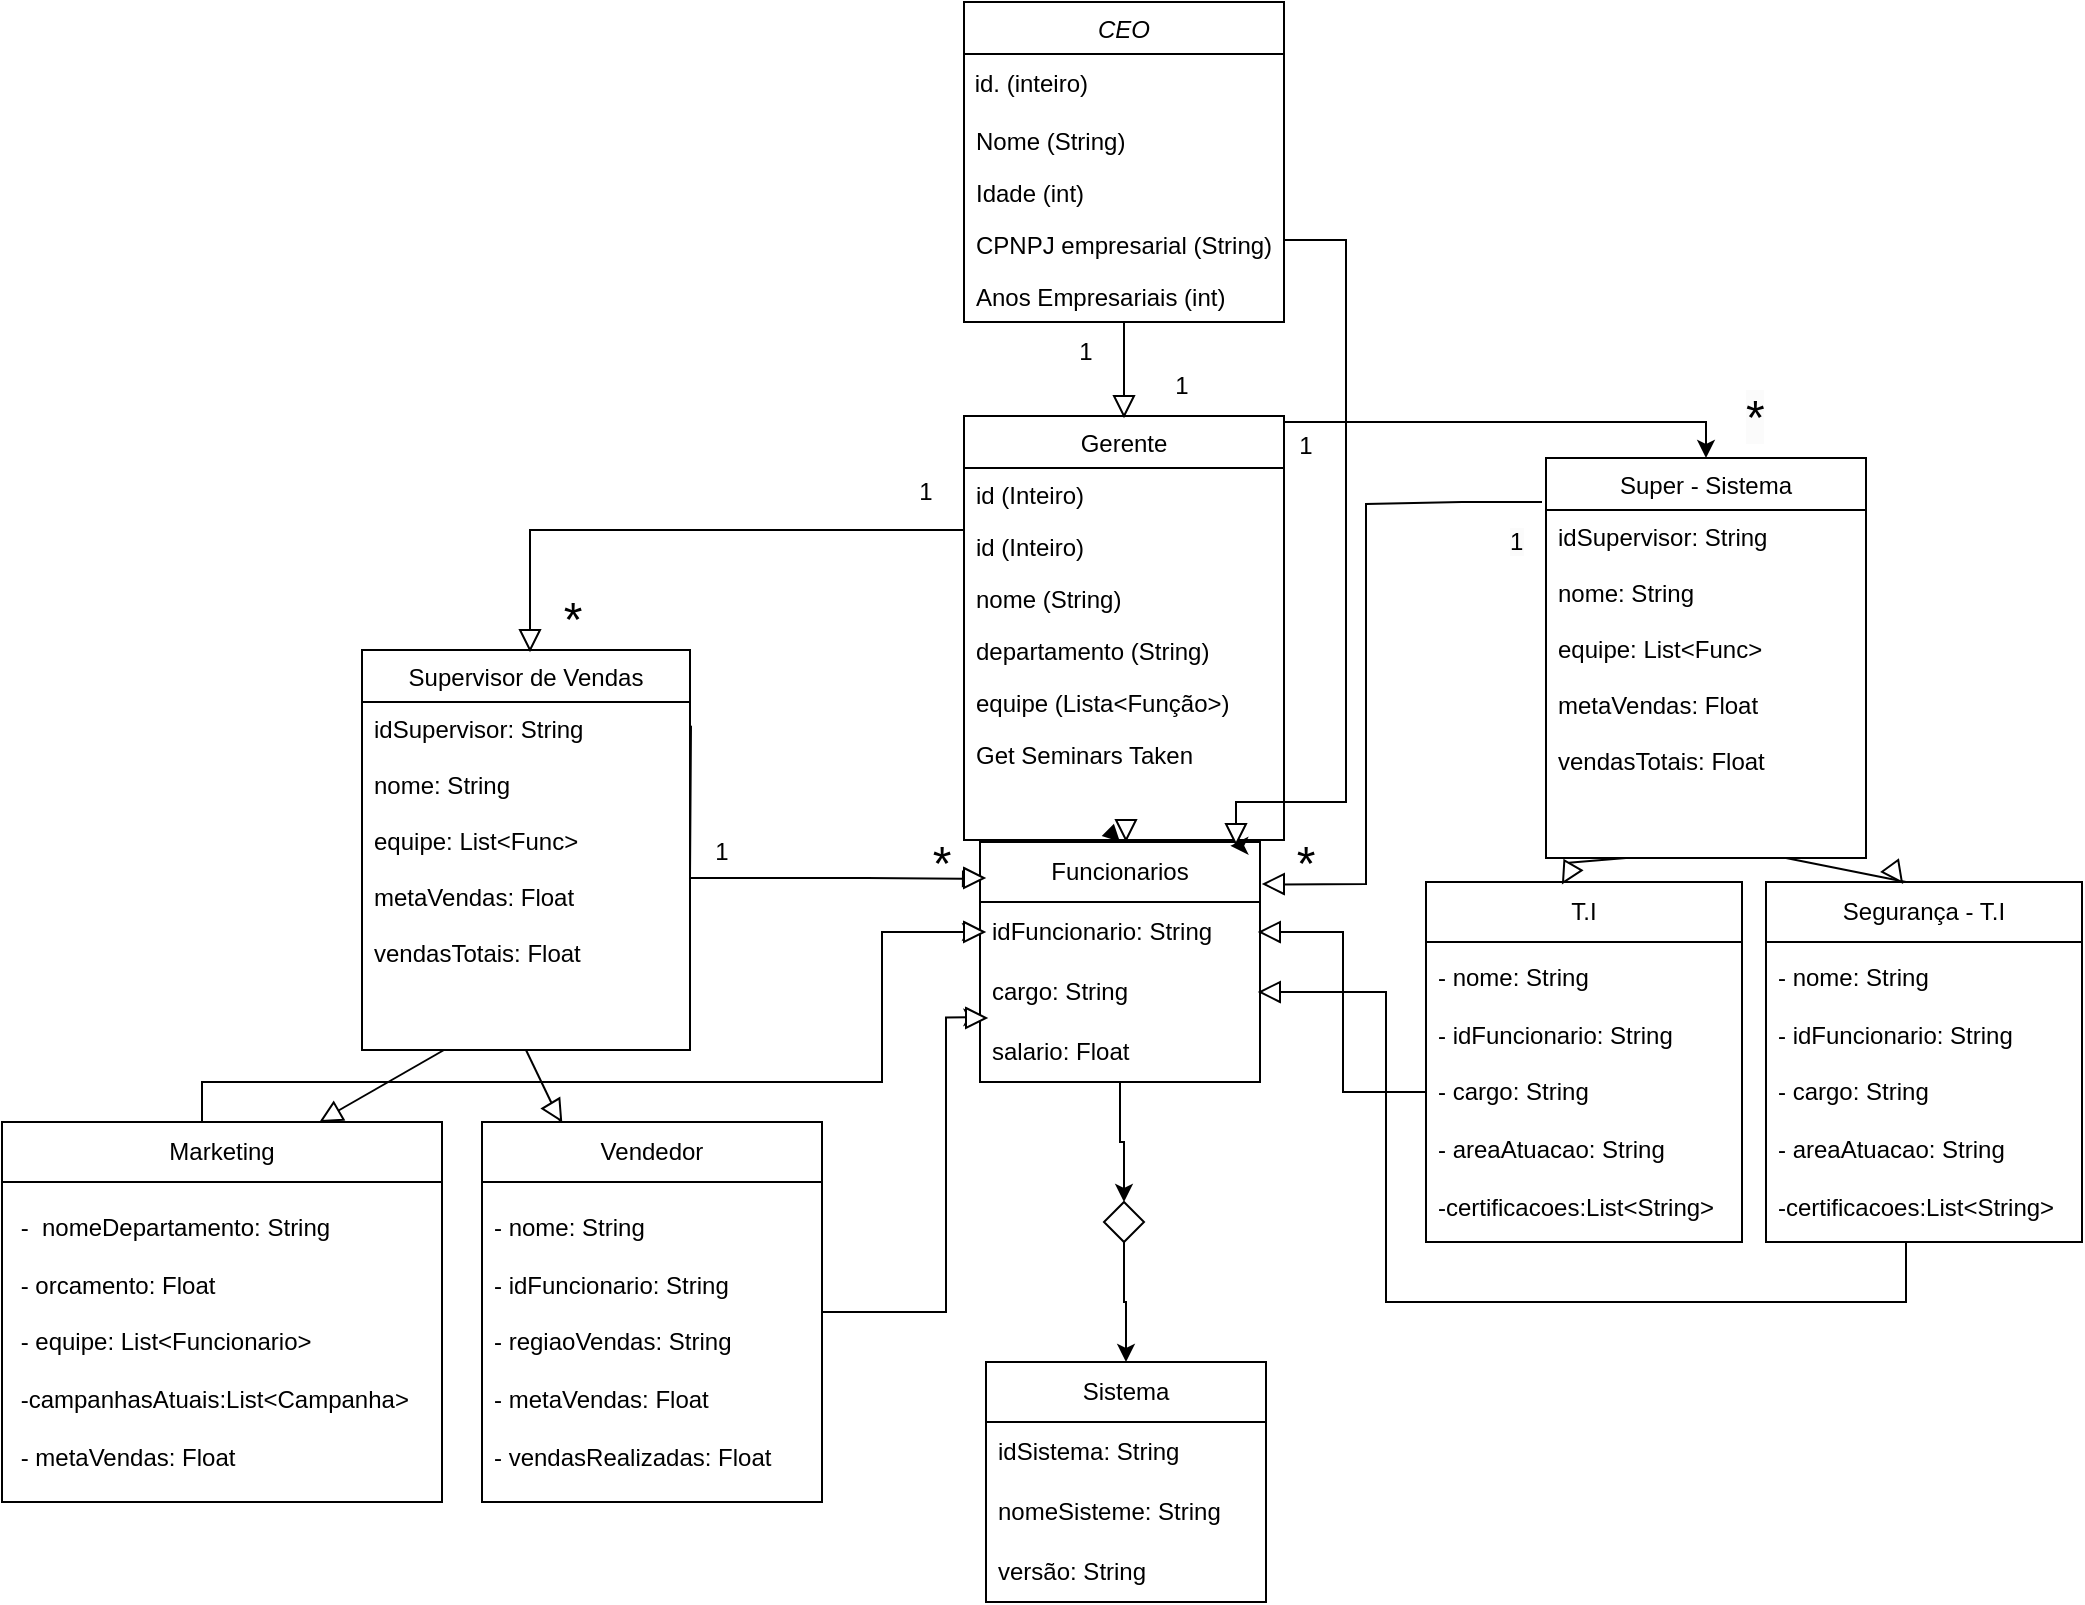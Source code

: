 <mxfile version="24.4.7" type="github">
  <diagram id="C5RBs43oDa-KdzZeNtuy" name="Page-1">
    <mxGraphModel dx="1615" dy="803" grid="1" gridSize="10" guides="1" tooltips="1" connect="1" arrows="1" fold="1" page="1" pageScale="1" pageWidth="827" pageHeight="1169" math="0" shadow="0">
      <root>
        <mxCell id="WIyWlLk6GJQsqaUBKTNV-0" />
        <mxCell id="WIyWlLk6GJQsqaUBKTNV-1" parent="WIyWlLk6GJQsqaUBKTNV-0" />
        <mxCell id="zkfFHV4jXpPFQw0GAbJ--0" value="CEO" style="swimlane;fontStyle=2;align=center;verticalAlign=top;childLayout=stackLayout;horizontal=1;startSize=26;horizontalStack=0;resizeParent=1;resizeLast=0;collapsible=1;marginBottom=0;rounded=0;shadow=0;strokeWidth=1;" parent="WIyWlLk6GJQsqaUBKTNV-1" vertex="1">
          <mxGeometry x="711" y="60" width="160" height="160" as="geometry">
            <mxRectangle x="230" y="140" width="160" height="26" as="alternateBounds" />
          </mxGeometry>
        </mxCell>
        <mxCell id="rh4BaJ5fhz4-DXqiOFQ8-86" value="&lt;font style=&quot;vertical-align: inherit;&quot;&gt;&lt;font style=&quot;vertical-align: inherit;&quot;&gt;&lt;font style=&quot;vertical-align: inherit;&quot;&gt;&lt;font style=&quot;vertical-align: inherit;&quot;&gt;&lt;font style=&quot;vertical-align: inherit;&quot;&gt;&lt;font style=&quot;vertical-align: inherit;&quot;&gt;&amp;nbsp;id. (inteiro)&lt;/font&gt;&lt;/font&gt;&lt;/font&gt;&lt;/font&gt;&lt;/font&gt;&lt;/font&gt;" style="text;html=1;align=left;verticalAlign=middle;whiteSpace=wrap;rounded=0;" vertex="1" parent="zkfFHV4jXpPFQw0GAbJ--0">
          <mxGeometry y="26" width="160" height="30" as="geometry" />
        </mxCell>
        <mxCell id="zkfFHV4jXpPFQw0GAbJ--1" value="Nome (String)" style="text;align=left;verticalAlign=top;spacingLeft=4;spacingRight=4;overflow=hidden;rotatable=0;points=[[0,0.5],[1,0.5]];portConstraint=eastwest;" parent="zkfFHV4jXpPFQw0GAbJ--0" vertex="1">
          <mxGeometry y="56" width="160" height="26" as="geometry" />
        </mxCell>
        <mxCell id="zkfFHV4jXpPFQw0GAbJ--2" value="Idade (int)" style="text;align=left;verticalAlign=top;spacingLeft=4;spacingRight=4;overflow=hidden;rotatable=0;points=[[0,0.5],[1,0.5]];portConstraint=eastwest;rounded=0;shadow=0;html=0;" parent="zkfFHV4jXpPFQw0GAbJ--0" vertex="1">
          <mxGeometry y="82" width="160" height="26" as="geometry" />
        </mxCell>
        <mxCell id="zkfFHV4jXpPFQw0GAbJ--5" value="CPNPJ empresarial (String)" style="text;align=left;verticalAlign=top;spacingLeft=4;spacingRight=4;overflow=hidden;rotatable=0;points=[[0,0.5],[1,0.5]];portConstraint=eastwest;" parent="zkfFHV4jXpPFQw0GAbJ--0" vertex="1">
          <mxGeometry y="108" width="160" height="26" as="geometry" />
        </mxCell>
        <mxCell id="zkfFHV4jXpPFQw0GAbJ--3" value="Anos Empresariais (int)" style="text;align=left;verticalAlign=top;spacingLeft=4;spacingRight=4;overflow=hidden;rotatable=0;points=[[0,0.5],[1,0.5]];portConstraint=eastwest;rounded=0;shadow=0;html=0;" parent="zkfFHV4jXpPFQw0GAbJ--0" vertex="1">
          <mxGeometry y="134" width="160" height="26" as="geometry" />
        </mxCell>
        <mxCell id="rh4BaJ5fhz4-DXqiOFQ8-32" style="edgeStyle=orthogonalEdgeStyle;rounded=0;orthogonalLoop=1;jettySize=auto;html=1;entryX=0.5;entryY=0;entryDx=0;entryDy=0;" edge="1" parent="WIyWlLk6GJQsqaUBKTNV-1" target="rh4BaJ5fhz4-DXqiOFQ8-23">
          <mxGeometry relative="1" as="geometry">
            <mxPoint x="789.0" y="480.0" as="sourcePoint" />
          </mxGeometry>
        </mxCell>
        <mxCell id="zkfFHV4jXpPFQw0GAbJ--6" value="Gerente" style="swimlane;fontStyle=0;align=center;verticalAlign=top;childLayout=stackLayout;horizontal=1;startSize=26;horizontalStack=0;resizeParent=1;resizeLast=0;collapsible=1;marginBottom=0;rounded=0;shadow=0;strokeWidth=1;" parent="WIyWlLk6GJQsqaUBKTNV-1" vertex="1">
          <mxGeometry x="711" y="267" width="160" height="212" as="geometry">
            <mxRectangle x="130" y="380" width="160" height="26" as="alternateBounds" />
          </mxGeometry>
        </mxCell>
        <mxCell id="rh4BaJ5fhz4-DXqiOFQ8-100" value="id (Inteiro)" style="text;align=left;verticalAlign=top;spacingLeft=4;spacingRight=4;overflow=hidden;rotatable=0;points=[[0,0.5],[1,0.5]];portConstraint=eastwest;" vertex="1" parent="zkfFHV4jXpPFQw0GAbJ--6">
          <mxGeometry y="26" width="160" height="26" as="geometry" />
        </mxCell>
        <mxCell id="zkfFHV4jXpPFQw0GAbJ--7" value="id (Inteiro)" style="text;align=left;verticalAlign=top;spacingLeft=4;spacingRight=4;overflow=hidden;rotatable=0;points=[[0,0.5],[1,0.5]];portConstraint=eastwest;" parent="zkfFHV4jXpPFQw0GAbJ--6" vertex="1">
          <mxGeometry y="52" width="160" height="26" as="geometry" />
        </mxCell>
        <mxCell id="zkfFHV4jXpPFQw0GAbJ--11" value="nome (String)" style="text;align=left;verticalAlign=top;spacingLeft=4;spacingRight=4;overflow=hidden;rotatable=0;points=[[0,0.5],[1,0.5]];portConstraint=eastwest;" parent="zkfFHV4jXpPFQw0GAbJ--6" vertex="1">
          <mxGeometry y="78" width="160" height="26" as="geometry" />
        </mxCell>
        <mxCell id="rh4BaJ5fhz4-DXqiOFQ8-87" value="departamento (String)" style="text;align=left;verticalAlign=top;spacingLeft=4;spacingRight=4;overflow=hidden;rotatable=0;points=[[0,0.5],[1,0.5]];portConstraint=eastwest;" vertex="1" parent="zkfFHV4jXpPFQw0GAbJ--6">
          <mxGeometry y="104" width="160" height="26" as="geometry" />
        </mxCell>
        <mxCell id="rh4BaJ5fhz4-DXqiOFQ8-88" value="equipe (Lista&lt;Função&gt;)" style="text;align=left;verticalAlign=top;spacingLeft=4;spacingRight=4;overflow=hidden;rotatable=0;points=[[0,0.5],[1,0.5]];portConstraint=eastwest;" vertex="1" parent="zkfFHV4jXpPFQw0GAbJ--6">
          <mxGeometry y="130" width="160" height="26" as="geometry" />
        </mxCell>
        <mxCell id="rh4BaJ5fhz4-DXqiOFQ8-89" value="Get Seminars Taken" style="text;align=left;verticalAlign=top;spacingLeft=4;spacingRight=4;overflow=hidden;rotatable=0;points=[[0,0.5],[1,0.5]];portConstraint=eastwest;" vertex="1" parent="zkfFHV4jXpPFQw0GAbJ--6">
          <mxGeometry y="156" width="160" height="26" as="geometry" />
        </mxCell>
        <mxCell id="zkfFHV4jXpPFQw0GAbJ--13" value="Supervisor de Vendas" style="swimlane;fontStyle=0;align=center;verticalAlign=top;childLayout=stackLayout;horizontal=1;startSize=26;horizontalStack=0;resizeParent=1;resizeLast=0;collapsible=1;marginBottom=0;rounded=0;shadow=0;strokeWidth=1;" parent="WIyWlLk6GJQsqaUBKTNV-1" vertex="1">
          <mxGeometry x="410" y="384" width="164" height="200" as="geometry">
            <mxRectangle x="340" y="380" width="170" height="26" as="alternateBounds" />
          </mxGeometry>
        </mxCell>
        <mxCell id="zkfFHV4jXpPFQw0GAbJ--14" value="idSupervisor: String&#xa;&#xa;nome: String&#xa;&#xa;equipe: List&lt;Func&gt;&#xa;&#xa;metaVendas: Float&#xa;&#xa;vendasTotais: Float" style="text;align=left;verticalAlign=top;spacingLeft=4;spacingRight=4;overflow=hidden;rotatable=0;points=[[0,0.5],[1,0.5]];portConstraint=eastwest;" parent="zkfFHV4jXpPFQw0GAbJ--13" vertex="1">
          <mxGeometry y="26" width="164" height="164" as="geometry" />
        </mxCell>
        <mxCell id="rh4BaJ5fhz4-DXqiOFQ8-104" value="" style="endArrow=none;html=1;rounded=0;entryX=0.25;entryY=1;entryDx=0;entryDy=0;" edge="1" parent="zkfFHV4jXpPFQw0GAbJ--13" target="zkfFHV4jXpPFQw0GAbJ--13">
          <mxGeometry width="50" height="50" relative="1" as="geometry">
            <mxPoint x="-20" y="235" as="sourcePoint" />
            <mxPoint x="30" y="196" as="targetPoint" />
          </mxGeometry>
        </mxCell>
        <mxCell id="zkfFHV4jXpPFQw0GAbJ--17" value="Super - Sistema" style="swimlane;fontStyle=0;align=center;verticalAlign=top;childLayout=stackLayout;horizontal=1;startSize=26;horizontalStack=0;resizeParent=1;resizeLast=0;collapsible=1;marginBottom=0;rounded=0;shadow=0;strokeWidth=1;" parent="WIyWlLk6GJQsqaUBKTNV-1" vertex="1">
          <mxGeometry x="1002" y="288" width="160" height="200" as="geometry">
            <mxRectangle x="550" y="140" width="160" height="26" as="alternateBounds" />
          </mxGeometry>
        </mxCell>
        <mxCell id="zkfFHV4jXpPFQw0GAbJ--19" value="idSupervisor: String&#xa;&#xa;nome: String&#xa;&#xa;equipe: List&lt;Func&gt;&#xa;&#xa;metaVendas: Float&#xa;&#xa;vendasTotais: Float" style="text;align=left;verticalAlign=top;spacingLeft=4;spacingRight=4;overflow=hidden;rotatable=0;points=[[0,0.5],[1,0.5]];portConstraint=eastwest;rounded=0;shadow=0;html=0;" parent="zkfFHV4jXpPFQw0GAbJ--17" vertex="1">
          <mxGeometry y="26" width="160" height="134" as="geometry" />
        </mxCell>
        <mxCell id="rh4BaJ5fhz4-DXqiOFQ8-2" value="&lt;font style=&quot;vertical-align: inherit;&quot;&gt;&lt;font style=&quot;vertical-align: inherit;&quot;&gt;Sistema&lt;/font&gt;&lt;/font&gt;" style="swimlane;fontStyle=0;childLayout=stackLayout;horizontal=1;startSize=30;horizontalStack=0;resizeParent=1;resizeParentMax=0;resizeLast=0;collapsible=1;marginBottom=0;whiteSpace=wrap;html=1;" vertex="1" parent="WIyWlLk6GJQsqaUBKTNV-1">
          <mxGeometry x="722" y="740" width="140" height="120" as="geometry" />
        </mxCell>
        <mxCell id="rh4BaJ5fhz4-DXqiOFQ8-3" value="idSistema: String" style="text;strokeColor=none;fillColor=none;align=left;verticalAlign=middle;spacingLeft=4;spacingRight=4;overflow=hidden;points=[[0,0.5],[1,0.5]];portConstraint=eastwest;rotatable=0;whiteSpace=wrap;html=1;" vertex="1" parent="rh4BaJ5fhz4-DXqiOFQ8-2">
          <mxGeometry y="30" width="140" height="30" as="geometry" />
        </mxCell>
        <mxCell id="rh4BaJ5fhz4-DXqiOFQ8-4" value="nomeSisteme: String" style="text;strokeColor=none;fillColor=none;align=left;verticalAlign=middle;spacingLeft=4;spacingRight=4;overflow=hidden;points=[[0,0.5],[1,0.5]];portConstraint=eastwest;rotatable=0;whiteSpace=wrap;html=1;" vertex="1" parent="rh4BaJ5fhz4-DXqiOFQ8-2">
          <mxGeometry y="60" width="140" height="30" as="geometry" />
        </mxCell>
        <mxCell id="rh4BaJ5fhz4-DXqiOFQ8-5" value="versão: String" style="text;strokeColor=none;fillColor=none;align=left;verticalAlign=middle;spacingLeft=4;spacingRight=4;overflow=hidden;points=[[0,0.5],[1,0.5]];portConstraint=eastwest;rotatable=0;whiteSpace=wrap;html=1;" vertex="1" parent="rh4BaJ5fhz4-DXqiOFQ8-2">
          <mxGeometry y="90" width="140" height="30" as="geometry" />
        </mxCell>
        <mxCell id="rh4BaJ5fhz4-DXqiOFQ8-68" style="edgeStyle=orthogonalEdgeStyle;rounded=0;orthogonalLoop=1;jettySize=auto;html=1;entryX=1;entryY=0.5;entryDx=0;entryDy=0;" edge="1" parent="WIyWlLk6GJQsqaUBKTNV-1" source="rh4BaJ5fhz4-DXqiOFQ8-7" target="rh4BaJ5fhz4-DXqiOFQ8-25">
          <mxGeometry relative="1" as="geometry">
            <Array as="points">
              <mxPoint x="1182" y="710" />
              <mxPoint x="922" y="710" />
              <mxPoint x="922" y="555" />
            </Array>
          </mxGeometry>
        </mxCell>
        <mxCell id="rh4BaJ5fhz4-DXqiOFQ8-7" value="&lt;font style=&quot;vertical-align: inherit;&quot;&gt;&lt;font style=&quot;vertical-align: inherit;&quot;&gt;Segurança - T.I&lt;/font&gt;&lt;/font&gt;" style="swimlane;fontStyle=0;childLayout=stackLayout;horizontal=1;startSize=30;horizontalStack=0;resizeParent=1;resizeParentMax=0;resizeLast=0;collapsible=1;marginBottom=0;whiteSpace=wrap;html=1;" vertex="1" parent="WIyWlLk6GJQsqaUBKTNV-1">
          <mxGeometry x="1112" y="500" width="158" height="180" as="geometry" />
        </mxCell>
        <mxCell id="rh4BaJ5fhz4-DXqiOFQ8-8" value="- nome: String&amp;nbsp;&lt;div&gt;&lt;br&gt;- idFuncionario: String&amp;nbsp;&lt;/div&gt;&lt;div&gt;&lt;br&gt;&lt;div&gt;- cargo: String&amp;nbsp;&lt;/div&gt;&lt;div&gt;&lt;br&gt;- areaAtuacao: String&lt;/div&gt;&lt;div&gt;&amp;nbsp;&lt;br&gt;-certificacoes:List&amp;lt;String&amp;gt;&lt;/div&gt;&lt;/div&gt;" style="text;strokeColor=none;fillColor=none;align=left;verticalAlign=middle;spacingLeft=4;spacingRight=4;overflow=hidden;points=[[0,0.5],[1,0.5]];portConstraint=eastwest;rotatable=0;whiteSpace=wrap;html=1;" vertex="1" parent="rh4BaJ5fhz4-DXqiOFQ8-7">
          <mxGeometry y="30" width="158" height="150" as="geometry" />
        </mxCell>
        <mxCell id="rh4BaJ5fhz4-DXqiOFQ8-11" value="&lt;font style=&quot;vertical-align: inherit;&quot;&gt;&lt;font style=&quot;vertical-align: inherit;&quot;&gt;T.I&lt;/font&gt;&lt;/font&gt;" style="swimlane;fontStyle=0;childLayout=stackLayout;horizontal=1;startSize=30;horizontalStack=0;resizeParent=1;resizeParentMax=0;resizeLast=0;collapsible=1;marginBottom=0;whiteSpace=wrap;html=1;" vertex="1" parent="WIyWlLk6GJQsqaUBKTNV-1">
          <mxGeometry x="942" y="500" width="158" height="180" as="geometry" />
        </mxCell>
        <mxCell id="rh4BaJ5fhz4-DXqiOFQ8-12" value="- nome: String&lt;div&gt;&amp;nbsp;&lt;br&gt;- idFuncionario: String&amp;nbsp;&lt;/div&gt;&lt;div&gt;&lt;br&gt;&lt;div&gt;- cargo: String&amp;nbsp;&lt;/div&gt;&lt;div&gt;&lt;br&gt;- areaAtuacao: String&lt;/div&gt;&lt;div&gt;&amp;nbsp;&lt;br&gt;-certificacoes:List&amp;lt;String&amp;gt;&lt;/div&gt;&lt;/div&gt;" style="text;strokeColor=none;fillColor=none;align=left;verticalAlign=middle;spacingLeft=4;spacingRight=4;overflow=hidden;points=[[0,0.5],[1,0.5]];portConstraint=eastwest;rotatable=0;whiteSpace=wrap;html=1;" vertex="1" parent="rh4BaJ5fhz4-DXqiOFQ8-11">
          <mxGeometry y="30" width="158" height="150" as="geometry" />
        </mxCell>
        <mxCell id="rh4BaJ5fhz4-DXqiOFQ8-15" value="&lt;font style=&quot;vertical-align: inherit;&quot;&gt;&lt;font style=&quot;vertical-align: inherit;&quot;&gt;Vendedor&lt;/font&gt;&lt;/font&gt;" style="swimlane;fontStyle=0;childLayout=stackLayout;horizontal=1;startSize=30;horizontalStack=0;resizeParent=1;resizeParentMax=0;resizeLast=0;collapsible=1;marginBottom=0;whiteSpace=wrap;html=1;" vertex="1" parent="WIyWlLk6GJQsqaUBKTNV-1">
          <mxGeometry x="470" y="620" width="170" height="190" as="geometry" />
        </mxCell>
        <mxCell id="rh4BaJ5fhz4-DXqiOFQ8-93" value="- nome: String&amp;nbsp;&lt;div&gt;&lt;br&gt;- idFuncionario: String&amp;nbsp;&lt;/div&gt;&lt;div&gt;&lt;br&gt;- regiaoVendas: String&lt;/div&gt;&lt;div&gt;&amp;nbsp;&lt;br&gt;- metaVendas: Float&amp;nbsp;&lt;/div&gt;&lt;div&gt;&lt;br&gt;- vendasRealizadas: Float &lt;/div&gt;" style="text;strokeColor=none;fillColor=none;align=left;verticalAlign=middle;spacingLeft=4;spacingRight=4;overflow=hidden;points=[[0,0.5],[1,0.5]];portConstraint=eastwest;rotatable=0;whiteSpace=wrap;html=1;" vertex="1" parent="rh4BaJ5fhz4-DXqiOFQ8-15">
          <mxGeometry y="30" width="170" height="160" as="geometry" />
        </mxCell>
        <mxCell id="rh4BaJ5fhz4-DXqiOFQ8-69" style="edgeStyle=orthogonalEdgeStyle;rounded=0;orthogonalLoop=1;jettySize=auto;html=1;entryX=0;entryY=0.5;entryDx=0;entryDy=0;" edge="1" parent="WIyWlLk6GJQsqaUBKTNV-1" source="rh4BaJ5fhz4-DXqiOFQ8-19" target="rh4BaJ5fhz4-DXqiOFQ8-24">
          <mxGeometry relative="1" as="geometry">
            <Array as="points">
              <mxPoint x="330" y="600" />
              <mxPoint x="670" y="600" />
              <mxPoint x="670" y="525" />
            </Array>
          </mxGeometry>
        </mxCell>
        <mxCell id="rh4BaJ5fhz4-DXqiOFQ8-19" value="&lt;font style=&quot;vertical-align: inherit;&quot;&gt;&lt;font style=&quot;vertical-align: inherit;&quot;&gt;Marketing&lt;/font&gt;&lt;/font&gt;" style="swimlane;fontStyle=0;childLayout=stackLayout;horizontal=1;startSize=30;horizontalStack=0;resizeParent=1;resizeParentMax=0;resizeLast=0;collapsible=1;marginBottom=0;whiteSpace=wrap;html=1;" vertex="1" parent="WIyWlLk6GJQsqaUBKTNV-1">
          <mxGeometry x="230" y="620" width="220" height="190" as="geometry" />
        </mxCell>
        <mxCell id="rh4BaJ5fhz4-DXqiOFQ8-20" value="&amp;nbsp;-&amp;nbsp; nomeDepartamento: String&amp;nbsp;&lt;div&gt;&lt;br&gt;&amp;nbsp;- orcamento: Float&amp;nbsp;&lt;/div&gt;&lt;div&gt;&lt;br&gt;&amp;nbsp;- equipe: List&amp;lt;Funcionario&amp;gt;&lt;/div&gt;&lt;div&gt;&amp;nbsp;&lt;br&gt;&amp;nbsp;-campanhasAtuais:List&amp;lt;Campanha&amp;gt;&lt;/div&gt;&lt;div&gt;&amp;nbsp;&lt;br&gt;&amp;nbsp;- metaVendas: Float   &lt;/div&gt;" style="text;strokeColor=none;fillColor=none;align=left;verticalAlign=middle;spacingLeft=4;spacingRight=4;overflow=hidden;points=[[0,0.5],[1,0.5]];portConstraint=eastwest;rotatable=0;whiteSpace=wrap;html=1;" vertex="1" parent="rh4BaJ5fhz4-DXqiOFQ8-19">
          <mxGeometry y="30" width="220" height="160" as="geometry" />
        </mxCell>
        <mxCell id="rh4BaJ5fhz4-DXqiOFQ8-47" style="edgeStyle=orthogonalEdgeStyle;rounded=0;orthogonalLoop=1;jettySize=auto;html=1;entryX=0.5;entryY=0;entryDx=0;entryDy=0;" edge="1" parent="WIyWlLk6GJQsqaUBKTNV-1" source="rh4BaJ5fhz4-DXqiOFQ8-54" target="rh4BaJ5fhz4-DXqiOFQ8-2">
          <mxGeometry relative="1" as="geometry" />
        </mxCell>
        <mxCell id="rh4BaJ5fhz4-DXqiOFQ8-23" value="&lt;font style=&quot;vertical-align: inherit;&quot;&gt;&lt;font style=&quot;vertical-align: inherit;&quot;&gt;&lt;font style=&quot;vertical-align: inherit;&quot;&gt;&lt;font style=&quot;vertical-align: inherit;&quot;&gt;&lt;font style=&quot;vertical-align: inherit;&quot;&gt;&lt;font style=&quot;vertical-align: inherit;&quot;&gt;Funcionarios&lt;/font&gt;&lt;/font&gt;&lt;/font&gt;&lt;/font&gt;&lt;/font&gt;&lt;/font&gt;" style="swimlane;fontStyle=0;childLayout=stackLayout;horizontal=1;startSize=30;horizontalStack=0;resizeParent=1;resizeParentMax=0;resizeLast=0;collapsible=1;marginBottom=0;whiteSpace=wrap;html=1;" vertex="1" parent="WIyWlLk6GJQsqaUBKTNV-1">
          <mxGeometry x="719" y="480" width="140" height="120" as="geometry" />
        </mxCell>
        <mxCell id="rh4BaJ5fhz4-DXqiOFQ8-24" value="idFuncionario: String&amp;nbsp;" style="text;strokeColor=none;fillColor=none;align=left;verticalAlign=middle;spacingLeft=4;spacingRight=4;overflow=hidden;points=[[0,0.5],[1,0.5]];portConstraint=eastwest;rotatable=0;whiteSpace=wrap;html=1;" vertex="1" parent="rh4BaJ5fhz4-DXqiOFQ8-23">
          <mxGeometry y="30" width="140" height="30" as="geometry" />
        </mxCell>
        <mxCell id="rh4BaJ5fhz4-DXqiOFQ8-25" value="cargo: String" style="text;strokeColor=none;fillColor=none;align=left;verticalAlign=middle;spacingLeft=4;spacingRight=4;overflow=hidden;points=[[0,0.5],[1,0.5]];portConstraint=eastwest;rotatable=0;whiteSpace=wrap;html=1;" vertex="1" parent="rh4BaJ5fhz4-DXqiOFQ8-23">
          <mxGeometry y="60" width="140" height="30" as="geometry" />
        </mxCell>
        <mxCell id="rh4BaJ5fhz4-DXqiOFQ8-26" value="salario: Float" style="text;strokeColor=none;fillColor=none;align=left;verticalAlign=middle;spacingLeft=4;spacingRight=4;overflow=hidden;points=[[0,0.5],[1,0.5]];portConstraint=eastwest;rotatable=0;whiteSpace=wrap;html=1;" vertex="1" parent="rh4BaJ5fhz4-DXqiOFQ8-23">
          <mxGeometry y="90" width="140" height="30" as="geometry" />
        </mxCell>
        <mxCell id="rh4BaJ5fhz4-DXqiOFQ8-43" value="" style="endArrow=none;html=1;rounded=0;entryX=0.75;entryY=1;entryDx=0;entryDy=0;" edge="1" parent="WIyWlLk6GJQsqaUBKTNV-1" target="zkfFHV4jXpPFQw0GAbJ--17">
          <mxGeometry width="50" height="50" relative="1" as="geometry">
            <mxPoint x="1182" y="500" as="sourcePoint" />
            <mxPoint x="1232" y="450" as="targetPoint" />
          </mxGeometry>
        </mxCell>
        <mxCell id="rh4BaJ5fhz4-DXqiOFQ8-46" value="" style="endArrow=none;html=1;rounded=0;exitX=0.5;exitY=0;exitDx=0;exitDy=0;" edge="1" parent="WIyWlLk6GJQsqaUBKTNV-1" source="zkfFHV4jXpPFQw0GAbJ--6" target="zkfFHV4jXpPFQw0GAbJ--3">
          <mxGeometry width="50" height="50" relative="1" as="geometry">
            <mxPoint x="742" y="298" as="sourcePoint" />
            <mxPoint x="792" y="248" as="targetPoint" />
          </mxGeometry>
        </mxCell>
        <mxCell id="rh4BaJ5fhz4-DXqiOFQ8-56" value="" style="html=1;verticalAlign=bottom;endArrow=block;curved=0;rounded=0;entryX=-0.003;entryY=0.154;entryDx=0;entryDy=0;entryPerimeter=0;exitX=1.003;exitY=0.072;exitDx=0;exitDy=0;exitPerimeter=0;" edge="1" parent="WIyWlLk6GJQsqaUBKTNV-1" source="zkfFHV4jXpPFQw0GAbJ--14" target="rh4BaJ5fhz4-DXqiOFQ8-23">
          <mxGeometry width="80" relative="1" as="geometry">
            <mxPoint x="620" y="440" as="sourcePoint" />
            <mxPoint x="652" y="404.55" as="targetPoint" />
            <Array as="points">
              <mxPoint x="574" y="498" />
              <mxPoint x="662" y="498" />
            </Array>
          </mxGeometry>
        </mxCell>
        <mxCell id="rh4BaJ5fhz4-DXqiOFQ8-57" value="" style="html=1;verticalAlign=bottom;endArrow=block;curved=0;rounded=0;entryX=1.016;entryY=0.178;entryDx=0;entryDy=0;entryPerimeter=0;" edge="1" parent="WIyWlLk6GJQsqaUBKTNV-1" target="rh4BaJ5fhz4-DXqiOFQ8-23">
          <mxGeometry width="80" relative="1" as="geometry">
            <mxPoint x="1000" y="310" as="sourcePoint" />
            <mxPoint x="982" y="434" as="targetPoint" />
            <Array as="points">
              <mxPoint x="960" y="310" />
              <mxPoint x="912" y="311" />
              <mxPoint x="912" y="501" />
            </Array>
          </mxGeometry>
        </mxCell>
        <mxCell id="rh4BaJ5fhz4-DXqiOFQ8-58" value="" style="html=1;verticalAlign=bottom;endArrow=block;curved=0;rounded=0;exitX=0.5;exitY=1;exitDx=0;exitDy=0;entryX=0.5;entryY=0;entryDx=0;entryDy=0;" edge="1" parent="WIyWlLk6GJQsqaUBKTNV-1" target="rh4BaJ5fhz4-DXqiOFQ8-23">
          <mxGeometry width="80" relative="1" as="geometry">
            <mxPoint x="788" y="479" as="sourcePoint" />
            <mxPoint x="839" y="490" as="targetPoint" />
          </mxGeometry>
        </mxCell>
        <mxCell id="rh4BaJ5fhz4-DXqiOFQ8-59" value="" style="triangle;whiteSpace=wrap;html=1;rotation=90;" vertex="1" parent="WIyWlLk6GJQsqaUBKTNV-1">
          <mxGeometry x="787" y="469" width="10" height="10" as="geometry" />
        </mxCell>
        <mxCell id="rh4BaJ5fhz4-DXqiOFQ8-61" value="" style="triangle;whiteSpace=wrap;html=1;rotation=-180;" vertex="1" parent="WIyWlLk6GJQsqaUBKTNV-1">
          <mxGeometry x="861" y="496" width="10" height="10" as="geometry" />
        </mxCell>
        <mxCell id="rh4BaJ5fhz4-DXqiOFQ8-62" value="" style="triangle;whiteSpace=wrap;html=1;rotation=0;" vertex="1" parent="WIyWlLk6GJQsqaUBKTNV-1">
          <mxGeometry x="711" y="493" width="10" height="10" as="geometry" />
        </mxCell>
        <mxCell id="rh4BaJ5fhz4-DXqiOFQ8-66" style="edgeStyle=orthogonalEdgeStyle;rounded=0;orthogonalLoop=1;jettySize=auto;html=1;entryX=0.894;entryY=0.016;entryDx=0;entryDy=0;entryPerimeter=0;" edge="1" parent="WIyWlLk6GJQsqaUBKTNV-1" source="zkfFHV4jXpPFQw0GAbJ--0" target="rh4BaJ5fhz4-DXqiOFQ8-23">
          <mxGeometry relative="1" as="geometry">
            <Array as="points">
              <mxPoint x="902" y="179" />
              <mxPoint x="902" y="460" />
              <mxPoint x="847" y="460" />
            </Array>
          </mxGeometry>
        </mxCell>
        <mxCell id="rh4BaJ5fhz4-DXqiOFQ8-67" style="edgeStyle=orthogonalEdgeStyle;rounded=0;orthogonalLoop=1;jettySize=auto;html=1;entryX=1;entryY=0.5;entryDx=0;entryDy=0;" edge="1" parent="WIyWlLk6GJQsqaUBKTNV-1" source="rh4BaJ5fhz4-DXqiOFQ8-12" target="rh4BaJ5fhz4-DXqiOFQ8-24">
          <mxGeometry relative="1" as="geometry" />
        </mxCell>
        <mxCell id="rh4BaJ5fhz4-DXqiOFQ8-70" style="edgeStyle=orthogonalEdgeStyle;rounded=0;orthogonalLoop=1;jettySize=auto;html=1;entryX=0.005;entryY=-0.078;entryDx=0;entryDy=0;entryPerimeter=0;" edge="1" parent="WIyWlLk6GJQsqaUBKTNV-1" source="rh4BaJ5fhz4-DXqiOFQ8-15" target="rh4BaJ5fhz4-DXqiOFQ8-26">
          <mxGeometry relative="1" as="geometry">
            <Array as="points">
              <mxPoint x="702" y="568" />
            </Array>
          </mxGeometry>
        </mxCell>
        <mxCell id="rh4BaJ5fhz4-DXqiOFQ8-71" value="" style="triangle;whiteSpace=wrap;html=1;rotation=120;" vertex="1" parent="WIyWlLk6GJQsqaUBKTNV-1">
          <mxGeometry x="1008" y="491" width="10" height="10" as="geometry" />
        </mxCell>
        <mxCell id="rh4BaJ5fhz4-DXqiOFQ8-73" value="" style="triangle;whiteSpace=wrap;html=1;rotation=54;" vertex="1" parent="WIyWlLk6GJQsqaUBKTNV-1">
          <mxGeometry x="1172" y="491" width="10" height="10" as="geometry" />
        </mxCell>
        <mxCell id="rh4BaJ5fhz4-DXqiOFQ8-74" value="" style="triangle;whiteSpace=wrap;html=1;rotation=90;" vertex="1" parent="WIyWlLk6GJQsqaUBKTNV-1">
          <mxGeometry x="786" y="257" width="10" height="10" as="geometry" />
        </mxCell>
        <mxCell id="rh4BaJ5fhz4-DXqiOFQ8-80" value="" style="triangle;whiteSpace=wrap;html=1;rotation=-180;" vertex="1" parent="WIyWlLk6GJQsqaUBKTNV-1">
          <mxGeometry x="859" y="520" width="10" height="10" as="geometry" />
        </mxCell>
        <mxCell id="rh4BaJ5fhz4-DXqiOFQ8-81" value="" style="triangle;whiteSpace=wrap;html=1;rotation=-180;" vertex="1" parent="WIyWlLk6GJQsqaUBKTNV-1">
          <mxGeometry x="859" y="550" width="10" height="10" as="geometry" />
        </mxCell>
        <mxCell id="rh4BaJ5fhz4-DXqiOFQ8-82" value="" style="triangle;whiteSpace=wrap;html=1;rotation=90;" vertex="1" parent="WIyWlLk6GJQsqaUBKTNV-1">
          <mxGeometry x="842" y="471" width="10" height="10" as="geometry" />
        </mxCell>
        <mxCell id="rh4BaJ5fhz4-DXqiOFQ8-83" value="" style="triangle;whiteSpace=wrap;html=1;rotation=0;" vertex="1" parent="WIyWlLk6GJQsqaUBKTNV-1">
          <mxGeometry x="711" y="520" width="10" height="10" as="geometry" />
        </mxCell>
        <mxCell id="rh4BaJ5fhz4-DXqiOFQ8-84" value="" style="triangle;whiteSpace=wrap;html=1;rotation=0;" vertex="1" parent="WIyWlLk6GJQsqaUBKTNV-1">
          <mxGeometry x="712" y="563" width="10" height="10" as="geometry" />
        </mxCell>
        <mxCell id="rh4BaJ5fhz4-DXqiOFQ8-102" style="edgeStyle=orthogonalEdgeStyle;rounded=0;orthogonalLoop=1;jettySize=auto;html=1;exitX=0;exitY=0.5;exitDx=0;exitDy=0;" edge="1" parent="WIyWlLk6GJQsqaUBKTNV-1" source="rh4BaJ5fhz4-DXqiOFQ8-100" target="zkfFHV4jXpPFQw0GAbJ--13">
          <mxGeometry relative="1" as="geometry">
            <mxPoint x="500" y="380" as="targetPoint" />
            <Array as="points">
              <mxPoint x="494" y="324" />
            </Array>
          </mxGeometry>
        </mxCell>
        <mxCell id="rh4BaJ5fhz4-DXqiOFQ8-42" value="" style="endArrow=none;html=1;rounded=0;entryX=0.25;entryY=1;entryDx=0;entryDy=0;exitX=0;exitY=0.75;exitDx=0;exitDy=0;" edge="1" parent="WIyWlLk6GJQsqaUBKTNV-1" source="rh4BaJ5fhz4-DXqiOFQ8-71" target="zkfFHV4jXpPFQw0GAbJ--17">
          <mxGeometry width="50" height="50" relative="1" as="geometry">
            <mxPoint x="1012" y="468" as="sourcePoint" />
            <mxPoint x="1062" y="418" as="targetPoint" />
          </mxGeometry>
        </mxCell>
        <mxCell id="rh4BaJ5fhz4-DXqiOFQ8-103" value="" style="triangle;whiteSpace=wrap;html=1;rotation=90;" vertex="1" parent="WIyWlLk6GJQsqaUBKTNV-1">
          <mxGeometry x="489" y="374" width="10" height="10" as="geometry" />
        </mxCell>
        <mxCell id="rh4BaJ5fhz4-DXqiOFQ8-105" value="" style="endArrow=none;html=1;rounded=0;entryX=0.5;entryY=1;entryDx=0;entryDy=0;" edge="1" parent="WIyWlLk6GJQsqaUBKTNV-1" source="rh4BaJ5fhz4-DXqiOFQ8-15" target="zkfFHV4jXpPFQw0GAbJ--13">
          <mxGeometry width="50" height="50" relative="1" as="geometry">
            <mxPoint x="480" y="650" as="sourcePoint" />
            <mxPoint x="530" y="600" as="targetPoint" />
          </mxGeometry>
        </mxCell>
        <mxCell id="rh4BaJ5fhz4-DXqiOFQ8-106" value="" style="triangle;whiteSpace=wrap;html=1;rotation=-210;" vertex="1" parent="WIyWlLk6GJQsqaUBKTNV-1">
          <mxGeometry x="389" y="612" width="10" height="10" as="geometry" />
        </mxCell>
        <mxCell id="rh4BaJ5fhz4-DXqiOFQ8-107" value="" style="triangle;whiteSpace=wrap;html=1;rotation=59;" vertex="1" parent="WIyWlLk6GJQsqaUBKTNV-1">
          <mxGeometry x="502" y="610" width="10" height="10" as="geometry" />
        </mxCell>
        <mxCell id="rh4BaJ5fhz4-DXqiOFQ8-110" value="1" style="text;html=1;align=center;verticalAlign=middle;whiteSpace=wrap;rounded=0;" vertex="1" parent="WIyWlLk6GJQsqaUBKTNV-1">
          <mxGeometry x="662" y="290" width="60" height="30" as="geometry" />
        </mxCell>
        <mxCell id="rh4BaJ5fhz4-DXqiOFQ8-112" value="&lt;font style=&quot;font-size: 24px;&quot;&gt;*&lt;/font&gt;" style="text;html=1;align=center;verticalAlign=middle;whiteSpace=wrap;rounded=0;strokeWidth=3;" vertex="1" parent="WIyWlLk6GJQsqaUBKTNV-1">
          <mxGeometry x="460" y="356" width="111" height="26" as="geometry" />
        </mxCell>
        <mxCell id="rh4BaJ5fhz4-DXqiOFQ8-114" value="1" style="text;html=1;align=center;verticalAlign=middle;whiteSpace=wrap;rounded=0;" vertex="1" parent="WIyWlLk6GJQsqaUBKTNV-1">
          <mxGeometry x="852" y="267" width="60" height="30" as="geometry" />
        </mxCell>
        <mxCell id="rh4BaJ5fhz4-DXqiOFQ8-116" value="1" style="text;html=1;align=center;verticalAlign=middle;whiteSpace=wrap;rounded=0;" vertex="1" parent="WIyWlLk6GJQsqaUBKTNV-1">
          <mxGeometry x="742" y="220" width="60" height="30" as="geometry" />
        </mxCell>
        <mxCell id="rh4BaJ5fhz4-DXqiOFQ8-118" value="1" style="text;html=1;align=center;verticalAlign=middle;whiteSpace=wrap;rounded=0;" vertex="1" parent="WIyWlLk6GJQsqaUBKTNV-1">
          <mxGeometry x="740" y="237" width="160" height="30" as="geometry" />
        </mxCell>
        <mxCell id="rh4BaJ5fhz4-DXqiOFQ8-120" style="edgeStyle=orthogonalEdgeStyle;rounded=0;orthogonalLoop=1;jettySize=auto;html=1;exitX=1;exitY=0.5;exitDx=0;exitDy=0;entryX=0.5;entryY=0;entryDx=0;entryDy=0;" edge="1" parent="WIyWlLk6GJQsqaUBKTNV-1" source="rh4BaJ5fhz4-DXqiOFQ8-100" target="zkfFHV4jXpPFQw0GAbJ--17">
          <mxGeometry relative="1" as="geometry">
            <Array as="points">
              <mxPoint x="871" y="270" />
              <mxPoint x="1082" y="270" />
            </Array>
          </mxGeometry>
        </mxCell>
        <mxCell id="rh4BaJ5fhz4-DXqiOFQ8-123" value="&lt;span style=&quot;color: rgb(0, 0, 0); font-family: Helvetica; font-size: 24px; font-style: normal; font-variant-ligatures: normal; font-variant-caps: normal; font-weight: 400; letter-spacing: normal; orphans: 2; text-align: center; text-indent: 0px; text-transform: none; widows: 2; word-spacing: 0px; -webkit-text-stroke-width: 0px; white-space: normal; background-color: rgb(251, 251, 251); text-decoration-thickness: initial; text-decoration-style: initial; text-decoration-color: initial; display: inline !important; float: none;&quot;&gt;*&lt;/span&gt;" style="text;whiteSpace=wrap;html=1;" vertex="1" parent="WIyWlLk6GJQsqaUBKTNV-1">
          <mxGeometry x="1100" y="247" width="40" height="50" as="geometry" />
        </mxCell>
        <mxCell id="rh4BaJ5fhz4-DXqiOFQ8-124" value="" style="edgeStyle=orthogonalEdgeStyle;rounded=0;orthogonalLoop=1;jettySize=auto;html=1;entryX=0.5;entryY=0;entryDx=0;entryDy=0;" edge="1" parent="WIyWlLk6GJQsqaUBKTNV-1" source="rh4BaJ5fhz4-DXqiOFQ8-23" target="rh4BaJ5fhz4-DXqiOFQ8-54">
          <mxGeometry relative="1" as="geometry">
            <mxPoint x="792" y="600" as="sourcePoint" />
            <mxPoint x="792" y="740" as="targetPoint" />
            <Array as="points">
              <mxPoint x="789" y="630" />
              <mxPoint x="791" y="630" />
            </Array>
          </mxGeometry>
        </mxCell>
        <mxCell id="rh4BaJ5fhz4-DXqiOFQ8-54" value="" style="rhombus;whiteSpace=wrap;html=1;" vertex="1" parent="WIyWlLk6GJQsqaUBKTNV-1">
          <mxGeometry x="781" y="660" width="20" height="20" as="geometry" />
        </mxCell>
        <mxCell id="rh4BaJ5fhz4-DXqiOFQ8-126" value="&lt;span style=&quot;color: rgb(0, 0, 0); font-family: Helvetica; font-size: 12px; font-style: normal; font-variant-ligatures: normal; font-variant-caps: normal; font-weight: 400; letter-spacing: normal; orphans: 2; text-align: center; text-indent: 0px; text-transform: none; widows: 2; word-spacing: 0px; -webkit-text-stroke-width: 0px; white-space: normal; background-color: rgb(251, 251, 251); text-decoration-thickness: initial; text-decoration-style: initial; text-decoration-color: initial; display: inline !important; float: none;&quot;&gt;1&lt;/span&gt;" style="text;whiteSpace=wrap;html=1;" vertex="1" parent="WIyWlLk6GJQsqaUBKTNV-1">
          <mxGeometry x="982" y="316" width="20" height="40" as="geometry" />
        </mxCell>
        <mxCell id="rh4BaJ5fhz4-DXqiOFQ8-129" value="&lt;font style=&quot;font-size: 24px;&quot;&gt;*&lt;/font&gt;" style="text;html=1;align=center;verticalAlign=middle;whiteSpace=wrap;rounded=0;" vertex="1" parent="WIyWlLk6GJQsqaUBKTNV-1">
          <mxGeometry x="852" y="476" width="60" height="30" as="geometry" />
        </mxCell>
        <mxCell id="rh4BaJ5fhz4-DXqiOFQ8-130" value="&lt;font style=&quot;font-size: 24px;&quot;&gt;*&lt;/font&gt;" style="text;html=1;align=center;verticalAlign=middle;whiteSpace=wrap;rounded=0;" vertex="1" parent="WIyWlLk6GJQsqaUBKTNV-1">
          <mxGeometry x="670" y="476" width="60" height="30" as="geometry" />
        </mxCell>
        <mxCell id="rh4BaJ5fhz4-DXqiOFQ8-131" value="1" style="text;html=1;align=center;verticalAlign=middle;whiteSpace=wrap;rounded=0;" vertex="1" parent="WIyWlLk6GJQsqaUBKTNV-1">
          <mxGeometry x="560" y="470" width="60" height="30" as="geometry" />
        </mxCell>
      </root>
    </mxGraphModel>
  </diagram>
</mxfile>
